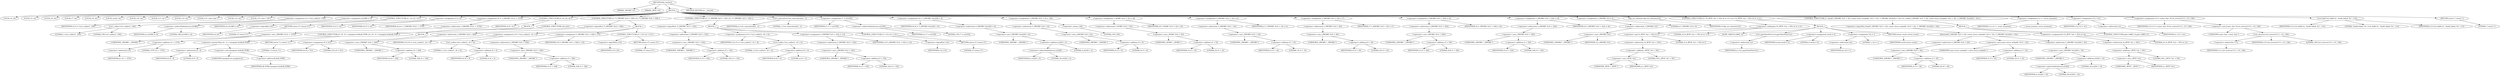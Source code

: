 digraph tftp_connect {  
"1000113" [label = "(METHOD,tftp_connect)" ]
"1000114" [label = "(PARAM,_DWORD *a1)" ]
"1000115" [label = "(PARAM,_BYTE *a2)" ]
"1000116" [label = "(BLOCK,,)" ]
"1000117" [label = "(LOCAL,v4: int)" ]
"1000118" [label = "(LOCAL,v5: int)" ]
"1000119" [label = "(LOCAL,v6: int)" ]
"1000120" [label = "(LOCAL,v7: int)" ]
"1000121" [label = "(LOCAL,v8: int)" ]
"1000122" [label = "(LOCAL,result: int)" ]
"1000123" [label = "(LOCAL,v10: int)" ]
"1000124" [label = "(LOCAL,v11: int *)" ]
"1000125" [label = "(LOCAL,v12: int)" ]
"1000126" [label = "(LOCAL,v13: const char *)" ]
"1000127" [label = "(LOCAL,v14: int)" ]
"1000128" [label = "(LOCAL,v15: char [ 128 ])" ]
"1000129" [label = "(<operator>.assignment,v4 = Curl_ccalloc(1, 336))" ]
"1000130" [label = "(IDENTIFIER,v4,v4 = Curl_ccalloc(1, 336))" ]
"1000131" [label = "(Curl_ccalloc,Curl_ccalloc(1, 336))" ]
"1000132" [label = "(LITERAL,1,Curl_ccalloc(1, 336))" ]
"1000133" [label = "(LITERAL,336,Curl_ccalloc(1, 336))" ]
"1000134" [label = "(<operator>.assignment,a1[188] = v4)" ]
"1000135" [label = "(<operator>.indirectIndexAccess,a1[188])" ]
"1000136" [label = "(IDENTIFIER,a1,a1[188] = v4)" ]
"1000137" [label = "(LITERAL,188,a1[188] = v4)" ]
"1000138" [label = "(IDENTIFIER,v4,a1[188] = v4)" ]
"1000139" [label = "(CONTROL_STRUCTURE,if ( !v4 ),if ( !v4 ))" ]
"1000140" [label = "(<operator>.logicalNot,!v4)" ]
"1000141" [label = "(IDENTIFIER,v4,!v4)" ]
"1000142" [label = "(RETURN,return 27;,return 27;)" ]
"1000143" [label = "(LITERAL,27,return 27;)" ]
"1000144" [label = "(<operator>.assignment,v5 = v4)" ]
"1000145" [label = "(IDENTIFIER,v5,v5 = v4)" ]
"1000146" [label = "(IDENTIFIER,v4,v5 = v4)" ]
"1000147" [label = "(<operator>.assignment,v6 = *(_DWORD *)(*a1 + 1576))" ]
"1000148" [label = "(IDENTIFIER,v6,v6 = *(_DWORD *)(*a1 + 1576))" ]
"1000149" [label = "(<operator>.indirection,*(_DWORD *)(*a1 + 1576))" ]
"1000150" [label = "(<operator>.cast,(_DWORD *)(*a1 + 1576))" ]
"1000151" [label = "(UNKNOWN,_DWORD *,_DWORD *)" ]
"1000152" [label = "(<operator>.addition,*a1 + 1576)" ]
"1000153" [label = "(<operator>.indirection,*a1)" ]
"1000154" [label = "(IDENTIFIER,a1,*a1 + 1576)" ]
"1000155" [label = "(LITERAL,1576,*a1 + 1576)" ]
"1000156" [label = "(CONTROL_STRUCTURE,if ( v6 ),if ( v6 ))" ]
"1000157" [label = "(IDENTIFIER,v6,if ( v6 ))" ]
"1000158" [label = "(BLOCK,,)" ]
"1000159" [label = "(CONTROL_STRUCTURE,if ( v6 - 8 > (unsigned int)&off_FFB0 ),if ( v6 - 8 > (unsigned int)&off_FFB0 ))" ]
"1000160" [label = "(<operator>.greaterThan,v6 - 8 > (unsigned int)&off_FFB0)" ]
"1000161" [label = "(<operator>.subtraction,v6 - 8)" ]
"1000162" [label = "(IDENTIFIER,v6,v6 - 8)" ]
"1000163" [label = "(LITERAL,8,v6 - 8)" ]
"1000164" [label = "(<operator>.cast,(unsigned int)&off_FFB0)" ]
"1000165" [label = "(UNKNOWN,unsigned int,unsigned int)" ]
"1000166" [label = "(<operator>.addressOf,&off_FFB0)" ]
"1000167" [label = "(IDENTIFIER,off_FFB0,(unsigned int)&off_FFB0)" ]
"1000168" [label = "(RETURN,return 71;,return 71;)" ]
"1000169" [label = "(LITERAL,71,return 71;)" ]
"1000170" [label = "(CONTROL_STRUCTURE,else,else)" ]
"1000171" [label = "(BLOCK,,)" ]
"1000172" [label = "(<operator>.assignment,v6 = 512)" ]
"1000173" [label = "(IDENTIFIER,v6,v6 = 512)" ]
"1000174" [label = "(LITERAL,512,v6 = 512)" ]
"1000175" [label = "(CONTROL_STRUCTURE,if ( !*(_DWORD *)(v4 + 328) ),if ( !*(_DWORD *)(v4 + 328) ))" ]
"1000176" [label = "(<operator>.logicalNot,!*(_DWORD *)(v4 + 328))" ]
"1000177" [label = "(<operator>.indirection,*(_DWORD *)(v4 + 328))" ]
"1000178" [label = "(<operator>.cast,(_DWORD *)(v4 + 328))" ]
"1000179" [label = "(UNKNOWN,_DWORD *,_DWORD *)" ]
"1000180" [label = "(<operator>.addition,v4 + 328)" ]
"1000181" [label = "(IDENTIFIER,v4,v4 + 328)" ]
"1000182" [label = "(LITERAL,328,v4 + 328)" ]
"1000183" [label = "(BLOCK,,)" ]
"1000184" [label = "(<operator>.assignment,v10 = Curl_ccalloc(1, v6 + 4))" ]
"1000185" [label = "(IDENTIFIER,v10,v10 = Curl_ccalloc(1, v6 + 4))" ]
"1000186" [label = "(Curl_ccalloc,Curl_ccalloc(1, v6 + 4))" ]
"1000187" [label = "(LITERAL,1,Curl_ccalloc(1, v6 + 4))" ]
"1000188" [label = "(<operator>.addition,v6 + 4)" ]
"1000189" [label = "(IDENTIFIER,v6,v6 + 4)" ]
"1000190" [label = "(LITERAL,4,v6 + 4)" ]
"1000191" [label = "(<operator>.assignment,*(_DWORD *)(v5 + 328) = v10)" ]
"1000192" [label = "(<operator>.indirection,*(_DWORD *)(v5 + 328))" ]
"1000193" [label = "(<operator>.cast,(_DWORD *)(v5 + 328))" ]
"1000194" [label = "(UNKNOWN,_DWORD *,_DWORD *)" ]
"1000195" [label = "(<operator>.addition,v5 + 328)" ]
"1000196" [label = "(IDENTIFIER,v5,v5 + 328)" ]
"1000197" [label = "(LITERAL,328,v5 + 328)" ]
"1000198" [label = "(IDENTIFIER,v10,*(_DWORD *)(v5 + 328) = v10)" ]
"1000199" [label = "(CONTROL_STRUCTURE,if ( !v10 ),if ( !v10 ))" ]
"1000200" [label = "(<operator>.logicalNot,!v10)" ]
"1000201" [label = "(IDENTIFIER,v10,!v10)" ]
"1000202" [label = "(RETURN,return 27;,return 27;)" ]
"1000203" [label = "(LITERAL,27,return 27;)" ]
"1000204" [label = "(CONTROL_STRUCTURE,if ( !*(_DWORD *)(v5 + 332) ),if ( !*(_DWORD *)(v5 + 332) ))" ]
"1000205" [label = "(<operator>.logicalNot,!*(_DWORD *)(v5 + 332))" ]
"1000206" [label = "(<operator>.indirection,*(_DWORD *)(v5 + 332))" ]
"1000207" [label = "(<operator>.cast,(_DWORD *)(v5 + 332))" ]
"1000208" [label = "(UNKNOWN,_DWORD *,_DWORD *)" ]
"1000209" [label = "(<operator>.addition,v5 + 332)" ]
"1000210" [label = "(IDENTIFIER,v5,v5 + 332)" ]
"1000211" [label = "(LITERAL,332,v5 + 332)" ]
"1000212" [label = "(BLOCK,,)" ]
"1000213" [label = "(<operator>.assignment,v14 = Curl_ccalloc(1, v6 + 4))" ]
"1000214" [label = "(IDENTIFIER,v14,v14 = Curl_ccalloc(1, v6 + 4))" ]
"1000215" [label = "(Curl_ccalloc,Curl_ccalloc(1, v6 + 4))" ]
"1000216" [label = "(LITERAL,1,Curl_ccalloc(1, v6 + 4))" ]
"1000217" [label = "(<operator>.addition,v6 + 4)" ]
"1000218" [label = "(IDENTIFIER,v6,v6 + 4)" ]
"1000219" [label = "(LITERAL,4,v6 + 4)" ]
"1000220" [label = "(<operator>.assignment,*(_DWORD *)(v5 + 332) = v14)" ]
"1000221" [label = "(<operator>.indirection,*(_DWORD *)(v5 + 332))" ]
"1000222" [label = "(<operator>.cast,(_DWORD *)(v5 + 332))" ]
"1000223" [label = "(UNKNOWN,_DWORD *,_DWORD *)" ]
"1000224" [label = "(<operator>.addition,v5 + 332)" ]
"1000225" [label = "(IDENTIFIER,v5,v5 + 332)" ]
"1000226" [label = "(LITERAL,332,v5 + 332)" ]
"1000227" [label = "(IDENTIFIER,v14,*(_DWORD *)(v5 + 332) = v14)" ]
"1000228" [label = "(CONTROL_STRUCTURE,if ( !v14 ),if ( !v14 ))" ]
"1000229" [label = "(<operator>.logicalNot,!v14)" ]
"1000230" [label = "(IDENTIFIER,v14,!v14)" ]
"1000231" [label = "(RETURN,return 27;,return 27;)" ]
"1000232" [label = "(LITERAL,27,return 27;)" ]
"1000233" [label = "(Curl_conncontrol,Curl_conncontrol(a1, 1))" ]
"1000234" [label = "(IDENTIFIER,a1,Curl_conncontrol(a1, 1))" ]
"1000235" [label = "(LITERAL,1,Curl_conncontrol(a1, 1))" ]
"1000236" [label = "(<operator>.assignment,v7 = a1[105])" ]
"1000237" [label = "(IDENTIFIER,v7,v7 = a1[105])" ]
"1000238" [label = "(<operator>.indirectIndexAccess,a1[105])" ]
"1000239" [label = "(IDENTIFIER,a1,v7 = a1[105])" ]
"1000240" [label = "(LITERAL,105,v7 = a1[105])" ]
"1000241" [label = "(<operator>.assignment,v8 = *(_DWORD *)(a1[20] + 4))" ]
"1000242" [label = "(IDENTIFIER,v8,v8 = *(_DWORD *)(a1[20] + 4))" ]
"1000243" [label = "(<operator>.indirection,*(_DWORD *)(a1[20] + 4))" ]
"1000244" [label = "(<operator>.cast,(_DWORD *)(a1[20] + 4))" ]
"1000245" [label = "(UNKNOWN,_DWORD *,_DWORD *)" ]
"1000246" [label = "(<operator>.addition,a1[20] + 4)" ]
"1000247" [label = "(<operator>.indirectIndexAccess,a1[20])" ]
"1000248" [label = "(IDENTIFIER,a1,a1[20] + 4)" ]
"1000249" [label = "(LITERAL,20,a1[20] + 4)" ]
"1000250" [label = "(LITERAL,4,a1[20] + 4)" ]
"1000251" [label = "(<operator>.assignment,*(_DWORD *)(v5 + 8) = -100)" ]
"1000252" [label = "(<operator>.indirection,*(_DWORD *)(v5 + 8))" ]
"1000253" [label = "(<operator>.cast,(_DWORD *)(v5 + 8))" ]
"1000254" [label = "(UNKNOWN,_DWORD *,_DWORD *)" ]
"1000255" [label = "(<operator>.addition,v5 + 8)" ]
"1000256" [label = "(IDENTIFIER,v5,v5 + 8)" ]
"1000257" [label = "(LITERAL,8,v5 + 8)" ]
"1000258" [label = "(<operator>.minus,-100)" ]
"1000259" [label = "(LITERAL,100,-100)" ]
"1000260" [label = "(<operator>.assignment,*(_WORD *)(v5 + 52) = v8)" ]
"1000261" [label = "(<operator>.indirection,*(_WORD *)(v5 + 52))" ]
"1000262" [label = "(<operator>.cast,(_WORD *)(v5 + 52))" ]
"1000263" [label = "(UNKNOWN,_WORD *,_WORD *)" ]
"1000264" [label = "(<operator>.addition,v5 + 52)" ]
"1000265" [label = "(IDENTIFIER,v5,v5 + 52)" ]
"1000266" [label = "(LITERAL,52,v5 + 52)" ]
"1000267" [label = "(IDENTIFIER,v8,*(_WORD *)(v5 + 52) = v8)" ]
"1000268" [label = "(<operator>.assignment,*(_DWORD *)(v5 + 16) = a1)" ]
"1000269" [label = "(<operator>.indirection,*(_DWORD *)(v5 + 16))" ]
"1000270" [label = "(<operator>.cast,(_DWORD *)(v5 + 16))" ]
"1000271" [label = "(UNKNOWN,_DWORD *,_DWORD *)" ]
"1000272" [label = "(<operator>.addition,v5 + 16)" ]
"1000273" [label = "(IDENTIFIER,v5,v5 + 16)" ]
"1000274" [label = "(LITERAL,16,v5 + 16)" ]
"1000275" [label = "(IDENTIFIER,a1,*(_DWORD *)(v5 + 16) = a1)" ]
"1000276" [label = "(<operator>.assignment,*(_DWORD *)(v5 + 20) = v7)" ]
"1000277" [label = "(<operator>.indirection,*(_DWORD *)(v5 + 20))" ]
"1000278" [label = "(<operator>.cast,(_DWORD *)(v5 + 20))" ]
"1000279" [label = "(UNKNOWN,_DWORD *,_DWORD *)" ]
"1000280" [label = "(<operator>.addition,v5 + 20)" ]
"1000281" [label = "(IDENTIFIER,v5,v5 + 20)" ]
"1000282" [label = "(LITERAL,20,v5 + 20)" ]
"1000283" [label = "(IDENTIFIER,v7,*(_DWORD *)(v5 + 20) = v7)" ]
"1000284" [label = "(<operator>.assignment,*(_DWORD *)(v5 + 320) = v6)" ]
"1000285" [label = "(<operator>.indirection,*(_DWORD *)(v5 + 320))" ]
"1000286" [label = "(<operator>.cast,(_DWORD *)(v5 + 320))" ]
"1000287" [label = "(UNKNOWN,_DWORD *,_DWORD *)" ]
"1000288" [label = "(<operator>.addition,v5 + 320)" ]
"1000289" [label = "(IDENTIFIER,v5,v5 + 320)" ]
"1000290" [label = "(LITERAL,320,v5 + 320)" ]
"1000291" [label = "(IDENTIFIER,v6,*(_DWORD *)(v5 + 320) = v6)" ]
"1000292" [label = "(<operator>.assignment,*(_DWORD *)(v5 + 324) = v6)" ]
"1000293" [label = "(<operator>.indirection,*(_DWORD *)(v5 + 324))" ]
"1000294" [label = "(<operator>.cast,(_DWORD *)(v5 + 324))" ]
"1000295" [label = "(UNKNOWN,_DWORD *,_DWORD *)" ]
"1000296" [label = "(<operator>.addition,v5 + 324)" ]
"1000297" [label = "(IDENTIFIER,v5,v5 + 324)" ]
"1000298" [label = "(LITERAL,324,v5 + 324)" ]
"1000299" [label = "(IDENTIFIER,v6,*(_DWORD *)(v5 + 324) = v6)" ]
"1000300" [label = "(<operator>.assignment,*(_DWORD *)v5 = 0)" ]
"1000301" [label = "(<operator>.indirection,*(_DWORD *)v5)" ]
"1000302" [label = "(<operator>.cast,(_DWORD *)v5)" ]
"1000303" [label = "(UNKNOWN,_DWORD *,_DWORD *)" ]
"1000304" [label = "(IDENTIFIER,v5,(_DWORD *)v5)" ]
"1000305" [label = "(LITERAL,0,*(_DWORD *)v5 = 0)" ]
"1000306" [label = "(tftp_set_timeouts,tftp_set_timeouts(v5))" ]
"1000307" [label = "(IDENTIFIER,v5,tftp_set_timeouts(v5))" ]
"1000308" [label = "(CONTROL_STRUCTURE,if ( (*((_BYTE *)a1 + 591) & 2) != 0 ),if ( (*((_BYTE *)a1 + 591) & 2) != 0 ))" ]
"1000309" [label = "(<operator>.notEquals,(*((_BYTE *)a1 + 591) & 2) != 0)" ]
"1000310" [label = "(<operator>.and,*((_BYTE *)a1 + 591) & 2)" ]
"1000311" [label = "(<operator>.indirection,*((_BYTE *)a1 + 591))" ]
"1000312" [label = "(<operator>.addition,(_BYTE *)a1 + 591)" ]
"1000313" [label = "(<operator>.cast,(_BYTE *)a1)" ]
"1000314" [label = "(UNKNOWN,_BYTE *,_BYTE *)" ]
"1000315" [label = "(IDENTIFIER,a1,(_BYTE *)a1)" ]
"1000316" [label = "(LITERAL,591,(_BYTE *)a1 + 591)" ]
"1000317" [label = "(LITERAL,2,*((_BYTE *)a1 + 591) & 2)" ]
"1000318" [label = "(LITERAL,0,(*((_BYTE *)a1 + 591) & 2) != 0)" ]
"1000319" [label = "(BLOCK,,)" ]
"1000320" [label = "(JUMP_TARGET,LABEL_9)" ]
"1000321" [label = "(Curl_pgrsStartNow,Curl_pgrsStartNow(*a1))" ]
"1000322" [label = "(<operator>.indirection,*a1)" ]
"1000323" [label = "(IDENTIFIER,a1,Curl_pgrsStartNow(*a1))" ]
"1000324" [label = "(<operator>.assignment,result = 0)" ]
"1000325" [label = "(IDENTIFIER,result,result = 0)" ]
"1000326" [label = "(LITERAL,0,result = 0)" ]
"1000327" [label = "(<operator>.assignment,*a2 = 1)" ]
"1000328" [label = "(<operator>.indirection,*a2)" ]
"1000329" [label = "(IDENTIFIER,a2,*a2 = 1)" ]
"1000330" [label = "(LITERAL,1,*a2 = 1)" ]
"1000331" [label = "(RETURN,return result;,return result;)" ]
"1000332" [label = "(IDENTIFIER,result,return result;)" ]
"1000333" [label = "(CONTROL_STRUCTURE,if ( !bind(*(_DWORD *)(v5 + 20), (const struct sockaddr *)(v5 + 52), *(_DWORD *)(a1[20] + 16)) ),if ( !bind(*(_DWORD *)(v5 + 20), (const struct sockaddr *)(v5 + 52), *(_DWORD *)(a1[20] + 16)) ))" ]
"1000334" [label = "(<operator>.logicalNot,!bind(*(_DWORD *)(v5 + 20), (const struct sockaddr *)(v5 + 52), *(_DWORD *)(a1[20] + 16)))" ]
"1000335" [label = "(bind,bind(*(_DWORD *)(v5 + 20), (const struct sockaddr *)(v5 + 52), *(_DWORD *)(a1[20] + 16)))" ]
"1000336" [label = "(<operator>.indirection,*(_DWORD *)(v5 + 20))" ]
"1000337" [label = "(<operator>.cast,(_DWORD *)(v5 + 20))" ]
"1000338" [label = "(UNKNOWN,_DWORD *,_DWORD *)" ]
"1000339" [label = "(<operator>.addition,v5 + 20)" ]
"1000340" [label = "(IDENTIFIER,v5,v5 + 20)" ]
"1000341" [label = "(LITERAL,20,v5 + 20)" ]
"1000342" [label = "(<operator>.cast,(const struct sockaddr *)(v5 + 52))" ]
"1000343" [label = "(UNKNOWN,const struct sockaddr *,const struct sockaddr *)" ]
"1000344" [label = "(<operator>.addition,v5 + 52)" ]
"1000345" [label = "(IDENTIFIER,v5,v5 + 52)" ]
"1000346" [label = "(LITERAL,52,v5 + 52)" ]
"1000347" [label = "(<operator>.indirection,*(_DWORD *)(a1[20] + 16))" ]
"1000348" [label = "(<operator>.cast,(_DWORD *)(a1[20] + 16))" ]
"1000349" [label = "(UNKNOWN,_DWORD *,_DWORD *)" ]
"1000350" [label = "(<operator>.addition,a1[20] + 16)" ]
"1000351" [label = "(<operator>.indirectIndexAccess,a1[20])" ]
"1000352" [label = "(IDENTIFIER,a1,a1[20] + 16)" ]
"1000353" [label = "(LITERAL,20,a1[20] + 16)" ]
"1000354" [label = "(LITERAL,16,a1[20] + 16)" ]
"1000355" [label = "(BLOCK,,)" ]
"1000356" [label = "(<operators>.assignmentOr,*((_BYTE *)a1 + 591) |= 2u)" ]
"1000357" [label = "(<operator>.indirection,*((_BYTE *)a1 + 591))" ]
"1000358" [label = "(<operator>.addition,(_BYTE *)a1 + 591)" ]
"1000359" [label = "(<operator>.cast,(_BYTE *)a1)" ]
"1000360" [label = "(UNKNOWN,_BYTE *,_BYTE *)" ]
"1000361" [label = "(IDENTIFIER,a1,(_BYTE *)a1)" ]
"1000362" [label = "(LITERAL,591,(_BYTE *)a1 + 591)" ]
"1000363" [label = "(LITERAL,2u,*((_BYTE *)a1 + 591) |= 2u)" ]
"1000364" [label = "(CONTROL_STRUCTURE,goto LABEL_9;,goto LABEL_9;)" ]
"1000365" [label = "(<operator>.assignment,v11 = _errno_location())" ]
"1000366" [label = "(IDENTIFIER,v11,v11 = _errno_location())" ]
"1000367" [label = "(_errno_location,_errno_location())" ]
"1000368" [label = "(<operator>.assignment,v12 = *a1)" ]
"1000369" [label = "(IDENTIFIER,v12,v12 = *a1)" ]
"1000370" [label = "(<operator>.indirection,*a1)" ]
"1000371" [label = "(IDENTIFIER,a1,v12 = *a1)" ]
"1000372" [label = "(<operator>.assignment,v13 = (const char *)Curl_strerror(*v11, v15, 128))" ]
"1000373" [label = "(IDENTIFIER,v13,v13 = (const char *)Curl_strerror(*v11, v15, 128))" ]
"1000374" [label = "(<operator>.cast,(const char *)Curl_strerror(*v11, v15, 128))" ]
"1000375" [label = "(UNKNOWN,const char *,const char *)" ]
"1000376" [label = "(Curl_strerror,Curl_strerror(*v11, v15, 128))" ]
"1000377" [label = "(<operator>.indirection,*v11)" ]
"1000378" [label = "(IDENTIFIER,v11,Curl_strerror(*v11, v15, 128))" ]
"1000379" [label = "(IDENTIFIER,v15,Curl_strerror(*v11, v15, 128))" ]
"1000380" [label = "(LITERAL,128,Curl_strerror(*v11, v15, 128))" ]
"1000381" [label = "(Curl_failf,Curl_failf(v12, \"bind() failed; %s\", v13))" ]
"1000382" [label = "(IDENTIFIER,v12,Curl_failf(v12, \"bind() failed; %s\", v13))" ]
"1000383" [label = "(LITERAL,\"bind() failed; %s\",Curl_failf(v12, \"bind() failed; %s\", v13))" ]
"1000384" [label = "(IDENTIFIER,v13,Curl_failf(v12, \"bind() failed; %s\", v13))" ]
"1000385" [label = "(RETURN,return 7;,return 7;)" ]
"1000386" [label = "(LITERAL,7,return 7;)" ]
"1000387" [label = "(METHOD_RETURN,int __fastcall)" ]
  "1000113" -> "1000114" 
  "1000113" -> "1000115" 
  "1000113" -> "1000116" 
  "1000113" -> "1000387" 
  "1000116" -> "1000117" 
  "1000116" -> "1000118" 
  "1000116" -> "1000119" 
  "1000116" -> "1000120" 
  "1000116" -> "1000121" 
  "1000116" -> "1000122" 
  "1000116" -> "1000123" 
  "1000116" -> "1000124" 
  "1000116" -> "1000125" 
  "1000116" -> "1000126" 
  "1000116" -> "1000127" 
  "1000116" -> "1000128" 
  "1000116" -> "1000129" 
  "1000116" -> "1000134" 
  "1000116" -> "1000139" 
  "1000116" -> "1000144" 
  "1000116" -> "1000147" 
  "1000116" -> "1000156" 
  "1000116" -> "1000175" 
  "1000116" -> "1000204" 
  "1000116" -> "1000233" 
  "1000116" -> "1000236" 
  "1000116" -> "1000241" 
  "1000116" -> "1000251" 
  "1000116" -> "1000260" 
  "1000116" -> "1000268" 
  "1000116" -> "1000276" 
  "1000116" -> "1000284" 
  "1000116" -> "1000292" 
  "1000116" -> "1000300" 
  "1000116" -> "1000306" 
  "1000116" -> "1000308" 
  "1000116" -> "1000333" 
  "1000116" -> "1000365" 
  "1000116" -> "1000368" 
  "1000116" -> "1000372" 
  "1000116" -> "1000381" 
  "1000116" -> "1000385" 
  "1000129" -> "1000130" 
  "1000129" -> "1000131" 
  "1000131" -> "1000132" 
  "1000131" -> "1000133" 
  "1000134" -> "1000135" 
  "1000134" -> "1000138" 
  "1000135" -> "1000136" 
  "1000135" -> "1000137" 
  "1000139" -> "1000140" 
  "1000139" -> "1000142" 
  "1000140" -> "1000141" 
  "1000142" -> "1000143" 
  "1000144" -> "1000145" 
  "1000144" -> "1000146" 
  "1000147" -> "1000148" 
  "1000147" -> "1000149" 
  "1000149" -> "1000150" 
  "1000150" -> "1000151" 
  "1000150" -> "1000152" 
  "1000152" -> "1000153" 
  "1000152" -> "1000155" 
  "1000153" -> "1000154" 
  "1000156" -> "1000157" 
  "1000156" -> "1000158" 
  "1000156" -> "1000170" 
  "1000158" -> "1000159" 
  "1000159" -> "1000160" 
  "1000159" -> "1000168" 
  "1000160" -> "1000161" 
  "1000160" -> "1000164" 
  "1000161" -> "1000162" 
  "1000161" -> "1000163" 
  "1000164" -> "1000165" 
  "1000164" -> "1000166" 
  "1000166" -> "1000167" 
  "1000168" -> "1000169" 
  "1000170" -> "1000171" 
  "1000171" -> "1000172" 
  "1000172" -> "1000173" 
  "1000172" -> "1000174" 
  "1000175" -> "1000176" 
  "1000175" -> "1000183" 
  "1000176" -> "1000177" 
  "1000177" -> "1000178" 
  "1000178" -> "1000179" 
  "1000178" -> "1000180" 
  "1000180" -> "1000181" 
  "1000180" -> "1000182" 
  "1000183" -> "1000184" 
  "1000183" -> "1000191" 
  "1000183" -> "1000199" 
  "1000184" -> "1000185" 
  "1000184" -> "1000186" 
  "1000186" -> "1000187" 
  "1000186" -> "1000188" 
  "1000188" -> "1000189" 
  "1000188" -> "1000190" 
  "1000191" -> "1000192" 
  "1000191" -> "1000198" 
  "1000192" -> "1000193" 
  "1000193" -> "1000194" 
  "1000193" -> "1000195" 
  "1000195" -> "1000196" 
  "1000195" -> "1000197" 
  "1000199" -> "1000200" 
  "1000199" -> "1000202" 
  "1000200" -> "1000201" 
  "1000202" -> "1000203" 
  "1000204" -> "1000205" 
  "1000204" -> "1000212" 
  "1000205" -> "1000206" 
  "1000206" -> "1000207" 
  "1000207" -> "1000208" 
  "1000207" -> "1000209" 
  "1000209" -> "1000210" 
  "1000209" -> "1000211" 
  "1000212" -> "1000213" 
  "1000212" -> "1000220" 
  "1000212" -> "1000228" 
  "1000213" -> "1000214" 
  "1000213" -> "1000215" 
  "1000215" -> "1000216" 
  "1000215" -> "1000217" 
  "1000217" -> "1000218" 
  "1000217" -> "1000219" 
  "1000220" -> "1000221" 
  "1000220" -> "1000227" 
  "1000221" -> "1000222" 
  "1000222" -> "1000223" 
  "1000222" -> "1000224" 
  "1000224" -> "1000225" 
  "1000224" -> "1000226" 
  "1000228" -> "1000229" 
  "1000228" -> "1000231" 
  "1000229" -> "1000230" 
  "1000231" -> "1000232" 
  "1000233" -> "1000234" 
  "1000233" -> "1000235" 
  "1000236" -> "1000237" 
  "1000236" -> "1000238" 
  "1000238" -> "1000239" 
  "1000238" -> "1000240" 
  "1000241" -> "1000242" 
  "1000241" -> "1000243" 
  "1000243" -> "1000244" 
  "1000244" -> "1000245" 
  "1000244" -> "1000246" 
  "1000246" -> "1000247" 
  "1000246" -> "1000250" 
  "1000247" -> "1000248" 
  "1000247" -> "1000249" 
  "1000251" -> "1000252" 
  "1000251" -> "1000258" 
  "1000252" -> "1000253" 
  "1000253" -> "1000254" 
  "1000253" -> "1000255" 
  "1000255" -> "1000256" 
  "1000255" -> "1000257" 
  "1000258" -> "1000259" 
  "1000260" -> "1000261" 
  "1000260" -> "1000267" 
  "1000261" -> "1000262" 
  "1000262" -> "1000263" 
  "1000262" -> "1000264" 
  "1000264" -> "1000265" 
  "1000264" -> "1000266" 
  "1000268" -> "1000269" 
  "1000268" -> "1000275" 
  "1000269" -> "1000270" 
  "1000270" -> "1000271" 
  "1000270" -> "1000272" 
  "1000272" -> "1000273" 
  "1000272" -> "1000274" 
  "1000276" -> "1000277" 
  "1000276" -> "1000283" 
  "1000277" -> "1000278" 
  "1000278" -> "1000279" 
  "1000278" -> "1000280" 
  "1000280" -> "1000281" 
  "1000280" -> "1000282" 
  "1000284" -> "1000285" 
  "1000284" -> "1000291" 
  "1000285" -> "1000286" 
  "1000286" -> "1000287" 
  "1000286" -> "1000288" 
  "1000288" -> "1000289" 
  "1000288" -> "1000290" 
  "1000292" -> "1000293" 
  "1000292" -> "1000299" 
  "1000293" -> "1000294" 
  "1000294" -> "1000295" 
  "1000294" -> "1000296" 
  "1000296" -> "1000297" 
  "1000296" -> "1000298" 
  "1000300" -> "1000301" 
  "1000300" -> "1000305" 
  "1000301" -> "1000302" 
  "1000302" -> "1000303" 
  "1000302" -> "1000304" 
  "1000306" -> "1000307" 
  "1000308" -> "1000309" 
  "1000308" -> "1000319" 
  "1000309" -> "1000310" 
  "1000309" -> "1000318" 
  "1000310" -> "1000311" 
  "1000310" -> "1000317" 
  "1000311" -> "1000312" 
  "1000312" -> "1000313" 
  "1000312" -> "1000316" 
  "1000313" -> "1000314" 
  "1000313" -> "1000315" 
  "1000319" -> "1000320" 
  "1000319" -> "1000321" 
  "1000319" -> "1000324" 
  "1000319" -> "1000327" 
  "1000319" -> "1000331" 
  "1000321" -> "1000322" 
  "1000322" -> "1000323" 
  "1000324" -> "1000325" 
  "1000324" -> "1000326" 
  "1000327" -> "1000328" 
  "1000327" -> "1000330" 
  "1000328" -> "1000329" 
  "1000331" -> "1000332" 
  "1000333" -> "1000334" 
  "1000333" -> "1000355" 
  "1000334" -> "1000335" 
  "1000335" -> "1000336" 
  "1000335" -> "1000342" 
  "1000335" -> "1000347" 
  "1000336" -> "1000337" 
  "1000337" -> "1000338" 
  "1000337" -> "1000339" 
  "1000339" -> "1000340" 
  "1000339" -> "1000341" 
  "1000342" -> "1000343" 
  "1000342" -> "1000344" 
  "1000344" -> "1000345" 
  "1000344" -> "1000346" 
  "1000347" -> "1000348" 
  "1000348" -> "1000349" 
  "1000348" -> "1000350" 
  "1000350" -> "1000351" 
  "1000350" -> "1000354" 
  "1000351" -> "1000352" 
  "1000351" -> "1000353" 
  "1000355" -> "1000356" 
  "1000355" -> "1000364" 
  "1000356" -> "1000357" 
  "1000356" -> "1000363" 
  "1000357" -> "1000358" 
  "1000358" -> "1000359" 
  "1000358" -> "1000362" 
  "1000359" -> "1000360" 
  "1000359" -> "1000361" 
  "1000365" -> "1000366" 
  "1000365" -> "1000367" 
  "1000368" -> "1000369" 
  "1000368" -> "1000370" 
  "1000370" -> "1000371" 
  "1000372" -> "1000373" 
  "1000372" -> "1000374" 
  "1000374" -> "1000375" 
  "1000374" -> "1000376" 
  "1000376" -> "1000377" 
  "1000376" -> "1000379" 
  "1000376" -> "1000380" 
  "1000377" -> "1000378" 
  "1000381" -> "1000382" 
  "1000381" -> "1000383" 
  "1000381" -> "1000384" 
  "1000385" -> "1000386" 
}
